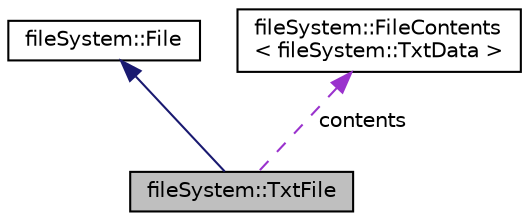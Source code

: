 digraph "fileSystem::TxtFile"
{
 // LATEX_PDF_SIZE
  edge [fontname="Helvetica",fontsize="10",labelfontname="Helvetica",labelfontsize="10"];
  node [fontname="Helvetica",fontsize="10",shape=record];
  Node1 [label="fileSystem::TxtFile",height=0.2,width=0.4,color="black", fillcolor="grey75", style="filled", fontcolor="black",tooltip=" "];
  Node2 -> Node1 [dir="back",color="midnightblue",fontsize="10",style="solid"];
  Node2 [label="fileSystem::File",height=0.2,width=0.4,color="black", fillcolor="white", style="filled",URL="$classfileSystem_1_1File.html",tooltip=" "];
  Node3 -> Node1 [dir="back",color="darkorchid3",fontsize="10",style="dashed",label=" contents" ];
  Node3 [label="fileSystem::FileContents\l\< fileSystem::TxtData \>",height=0.2,width=0.4,color="black", fillcolor="white", style="filled",URL="$classfileSystem_1_1FileContents.html",tooltip=" "];
}
